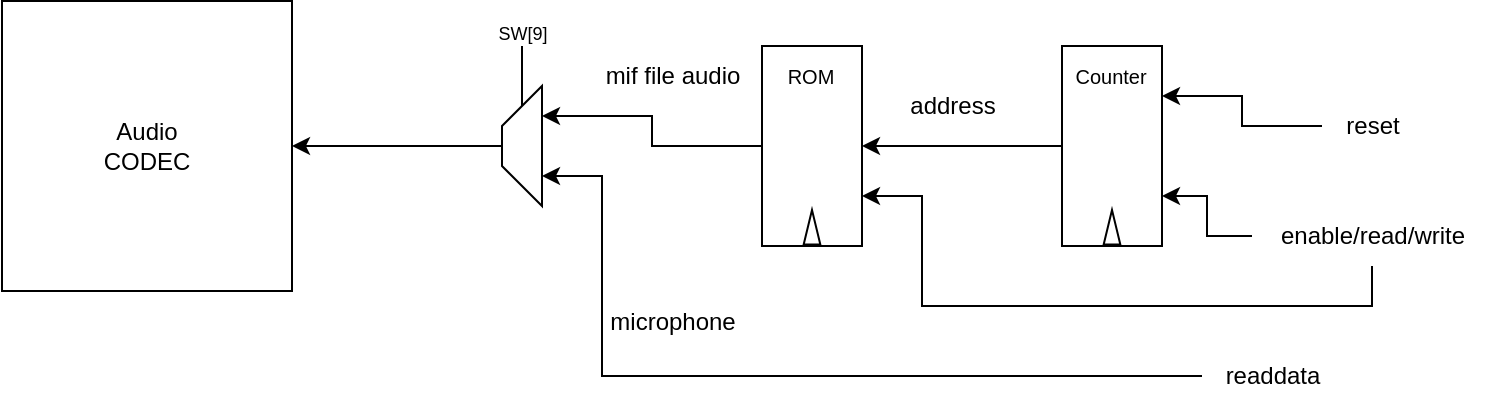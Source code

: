 <mxfile version="22.0.1" type="device">
  <diagram name="Page-1" id="N5WvBGdgyD7GDiqqT3oK">
    <mxGraphModel dx="815" dy="599" grid="1" gridSize="10" guides="1" tooltips="1" connect="1" arrows="1" fold="1" page="1" pageScale="1" pageWidth="1100" pageHeight="850" math="0" shadow="0">
      <root>
        <mxCell id="0" />
        <mxCell id="1" parent="0" />
        <mxCell id="mew5Y7p2e__52-F5XCSm-6" value="" style="group" vertex="1" connectable="0" parent="1">
          <mxGeometry x="740" y="380" width="50" height="100" as="geometry" />
        </mxCell>
        <mxCell id="mew5Y7p2e__52-F5XCSm-2" value="" style="rounded=0;whiteSpace=wrap;html=1;" vertex="1" parent="mew5Y7p2e__52-F5XCSm-6">
          <mxGeometry width="50" height="100" as="geometry" />
        </mxCell>
        <mxCell id="mew5Y7p2e__52-F5XCSm-3" value="" style="triangle;whiteSpace=wrap;html=1;rotation=-90;" vertex="1" parent="mew5Y7p2e__52-F5XCSm-6">
          <mxGeometry x="16.346" y="86.458" width="17.308" height="8.333" as="geometry" />
        </mxCell>
        <mxCell id="mew5Y7p2e__52-F5XCSm-5" value="&lt;font style=&quot;font-size: 10px;&quot;&gt;ROM&lt;/font&gt;" style="text;html=1;strokeColor=none;fillColor=none;align=center;verticalAlign=middle;whiteSpace=wrap;rounded=0;" vertex="1" parent="mew5Y7p2e__52-F5XCSm-6">
          <mxGeometry x="13.462" y="8.333" width="23.077" height="12.5" as="geometry" />
        </mxCell>
        <mxCell id="mew5Y7p2e__52-F5XCSm-7" value="" style="group" vertex="1" connectable="0" parent="1">
          <mxGeometry x="890" y="380" width="50" height="100" as="geometry" />
        </mxCell>
        <mxCell id="mew5Y7p2e__52-F5XCSm-8" value="" style="rounded=0;whiteSpace=wrap;html=1;" vertex="1" parent="mew5Y7p2e__52-F5XCSm-7">
          <mxGeometry width="50" height="100" as="geometry" />
        </mxCell>
        <mxCell id="mew5Y7p2e__52-F5XCSm-9" value="" style="triangle;whiteSpace=wrap;html=1;rotation=-90;" vertex="1" parent="mew5Y7p2e__52-F5XCSm-7">
          <mxGeometry x="16.346" y="86.458" width="17.308" height="8.333" as="geometry" />
        </mxCell>
        <mxCell id="mew5Y7p2e__52-F5XCSm-10" value="&lt;font style=&quot;font-size: 10px;&quot;&gt;Counter&lt;/font&gt;" style="text;html=1;strokeColor=none;fillColor=none;align=center;verticalAlign=middle;whiteSpace=wrap;rounded=0;" vertex="1" parent="mew5Y7p2e__52-F5XCSm-7">
          <mxGeometry x="13.462" y="8.333" width="23.077" height="12.5" as="geometry" />
        </mxCell>
        <mxCell id="mew5Y7p2e__52-F5XCSm-50" style="edgeStyle=orthogonalEdgeStyle;rounded=0;orthogonalLoop=1;jettySize=auto;html=1;entryX=1;entryY=0.5;entryDx=0;entryDy=0;" edge="1" parent="1" source="mew5Y7p2e__52-F5XCSm-15" target="mew5Y7p2e__52-F5XCSm-36">
          <mxGeometry relative="1" as="geometry" />
        </mxCell>
        <mxCell id="mew5Y7p2e__52-F5XCSm-15" value="" style="shape=trapezoid;perimeter=trapezoidPerimeter;whiteSpace=wrap;html=1;fixedSize=1;rotation=-90;" vertex="1" parent="1">
          <mxGeometry x="590" y="420" width="60" height="20" as="geometry" />
        </mxCell>
        <mxCell id="mew5Y7p2e__52-F5XCSm-17" style="edgeStyle=orthogonalEdgeStyle;rounded=0;orthogonalLoop=1;jettySize=auto;html=1;exitX=0;exitY=0.5;exitDx=0;exitDy=0;entryX=0.75;entryY=1;entryDx=0;entryDy=0;" edge="1" parent="1" source="mew5Y7p2e__52-F5XCSm-2" target="mew5Y7p2e__52-F5XCSm-15">
          <mxGeometry relative="1" as="geometry" />
        </mxCell>
        <mxCell id="mew5Y7p2e__52-F5XCSm-18" style="edgeStyle=orthogonalEdgeStyle;rounded=0;orthogonalLoop=1;jettySize=auto;html=1;exitX=0;exitY=0.5;exitDx=0;exitDy=0;entryX=1;entryY=0.5;entryDx=0;entryDy=0;" edge="1" parent="1" source="mew5Y7p2e__52-F5XCSm-8" target="mew5Y7p2e__52-F5XCSm-2">
          <mxGeometry relative="1" as="geometry" />
        </mxCell>
        <mxCell id="mew5Y7p2e__52-F5XCSm-20" style="edgeStyle=orthogonalEdgeStyle;rounded=0;orthogonalLoop=1;jettySize=auto;html=1;entryX=1;entryY=0.5;entryDx=0;entryDy=0;endArrow=none;endFill=0;" edge="1" parent="1" source="mew5Y7p2e__52-F5XCSm-19" target="mew5Y7p2e__52-F5XCSm-15">
          <mxGeometry relative="1" as="geometry" />
        </mxCell>
        <mxCell id="mew5Y7p2e__52-F5XCSm-19" value="&lt;font style=&quot;font-size: 9px;&quot;&gt;SW[9]&lt;/font&gt;" style="text;html=1;align=center;verticalAlign=middle;resizable=0;points=[];autosize=1;strokeColor=none;fillColor=none;" vertex="1" parent="1">
          <mxGeometry x="595" y="358" width="50" height="30" as="geometry" />
        </mxCell>
        <mxCell id="mew5Y7p2e__52-F5XCSm-23" style="edgeStyle=orthogonalEdgeStyle;rounded=0;orthogonalLoop=1;jettySize=auto;html=1;entryX=0.25;entryY=1;entryDx=0;entryDy=0;" edge="1" parent="1" source="mew5Y7p2e__52-F5XCSm-22" target="mew5Y7p2e__52-F5XCSm-15">
          <mxGeometry relative="1" as="geometry">
            <Array as="points">
              <mxPoint x="660" y="545" />
              <mxPoint x="660" y="445" />
            </Array>
          </mxGeometry>
        </mxCell>
        <mxCell id="mew5Y7p2e__52-F5XCSm-22" value="readdata" style="text;html=1;align=center;verticalAlign=middle;resizable=0;points=[];autosize=1;strokeColor=none;fillColor=none;" vertex="1" parent="1">
          <mxGeometry x="960" y="530" width="70" height="30" as="geometry" />
        </mxCell>
        <mxCell id="mew5Y7p2e__52-F5XCSm-27" style="edgeStyle=orthogonalEdgeStyle;rounded=0;orthogonalLoop=1;jettySize=auto;html=1;entryX=1;entryY=0.25;entryDx=0;entryDy=0;" edge="1" parent="1" source="mew5Y7p2e__52-F5XCSm-24" target="mew5Y7p2e__52-F5XCSm-8">
          <mxGeometry relative="1" as="geometry" />
        </mxCell>
        <mxCell id="mew5Y7p2e__52-F5XCSm-24" value="reset" style="text;html=1;align=center;verticalAlign=middle;resizable=0;points=[];autosize=1;strokeColor=none;fillColor=none;" vertex="1" parent="1">
          <mxGeometry x="1020" y="405" width="50" height="30" as="geometry" />
        </mxCell>
        <mxCell id="mew5Y7p2e__52-F5XCSm-36" value="Audio&lt;br&gt;CODEC" style="whiteSpace=wrap;html=1;aspect=fixed;" vertex="1" parent="1">
          <mxGeometry x="360" y="357.5" width="145" height="145" as="geometry" />
        </mxCell>
        <mxCell id="mew5Y7p2e__52-F5XCSm-41" value="address" style="text;html=1;align=center;verticalAlign=middle;resizable=0;points=[];autosize=1;strokeColor=none;fillColor=none;" vertex="1" parent="1">
          <mxGeometry x="800" y="395" width="70" height="30" as="geometry" />
        </mxCell>
        <mxCell id="mew5Y7p2e__52-F5XCSm-42" value="mif file audio" style="text;html=1;align=center;verticalAlign=middle;resizable=0;points=[];autosize=1;strokeColor=none;fillColor=none;" vertex="1" parent="1">
          <mxGeometry x="650" y="380" width="90" height="30" as="geometry" />
        </mxCell>
        <mxCell id="mew5Y7p2e__52-F5XCSm-43" value="microphone" style="text;html=1;align=center;verticalAlign=middle;resizable=0;points=[];autosize=1;strokeColor=none;fillColor=none;" vertex="1" parent="1">
          <mxGeometry x="650" y="502.5" width="90" height="30" as="geometry" />
        </mxCell>
        <mxCell id="mew5Y7p2e__52-F5XCSm-47" style="edgeStyle=orthogonalEdgeStyle;rounded=0;orthogonalLoop=1;jettySize=auto;html=1;entryX=1;entryY=0.75;entryDx=0;entryDy=0;" edge="1" parent="1" source="mew5Y7p2e__52-F5XCSm-46" target="mew5Y7p2e__52-F5XCSm-8">
          <mxGeometry relative="1" as="geometry" />
        </mxCell>
        <mxCell id="mew5Y7p2e__52-F5XCSm-48" style="edgeStyle=orthogonalEdgeStyle;rounded=0;orthogonalLoop=1;jettySize=auto;html=1;entryX=1;entryY=0.75;entryDx=0;entryDy=0;" edge="1" parent="1" source="mew5Y7p2e__52-F5XCSm-46" target="mew5Y7p2e__52-F5XCSm-2">
          <mxGeometry relative="1" as="geometry">
            <Array as="points">
              <mxPoint x="1045" y="510" />
              <mxPoint x="820" y="510" />
              <mxPoint x="820" y="455" />
            </Array>
          </mxGeometry>
        </mxCell>
        <mxCell id="mew5Y7p2e__52-F5XCSm-46" value="enable/read/write" style="text;html=1;align=center;verticalAlign=middle;resizable=0;points=[];autosize=1;strokeColor=none;fillColor=none;" vertex="1" parent="1">
          <mxGeometry x="985" y="460" width="120" height="30" as="geometry" />
        </mxCell>
      </root>
    </mxGraphModel>
  </diagram>
</mxfile>
